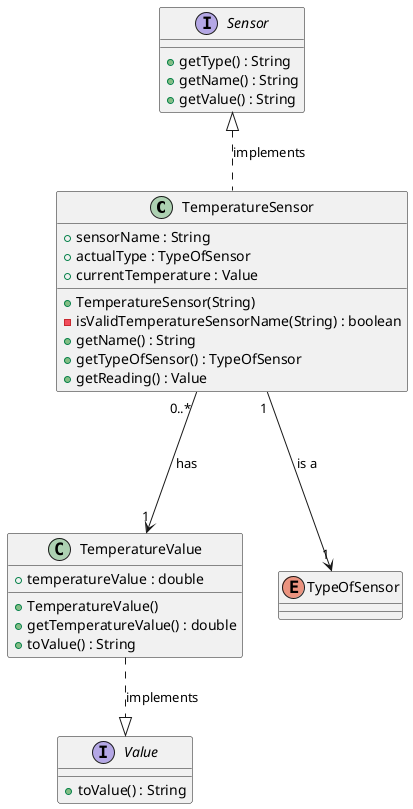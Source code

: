  @startuml

class TemperatureSensor {
}
interface Value {
}
class TemperatureValue  {
}
enum TypeOfSensor {
}


interface Sensor {

  + getType() : String
  + getName() : String
  + getValue() : String
}

class TemperatureSensor {
+sensorName : String
+actualType : TypeOfSensor
+currentTemperature : Value
+TemperatureSensor(String)
-isValidTemperatureSensorName(String) : boolean
+getName() : String
+getTypeOfSensor() : TypeOfSensor
+getReading() : Value
}

interface Value {
+toValue() : String
}

class TemperatureValue {
+temperatureValue : double
+TemperatureValue()
+getTemperatureValue() : double
+toValue() : String
}

Sensor <|.. TemperatureSensor  : implements
TemperatureSensor"0..* " ---> "1"TemperatureValue : has
TemperatureValue ..|> Value : implements
TemperatureSensor"1 " ---> "1"TypeOfSensor : is a

@enduml